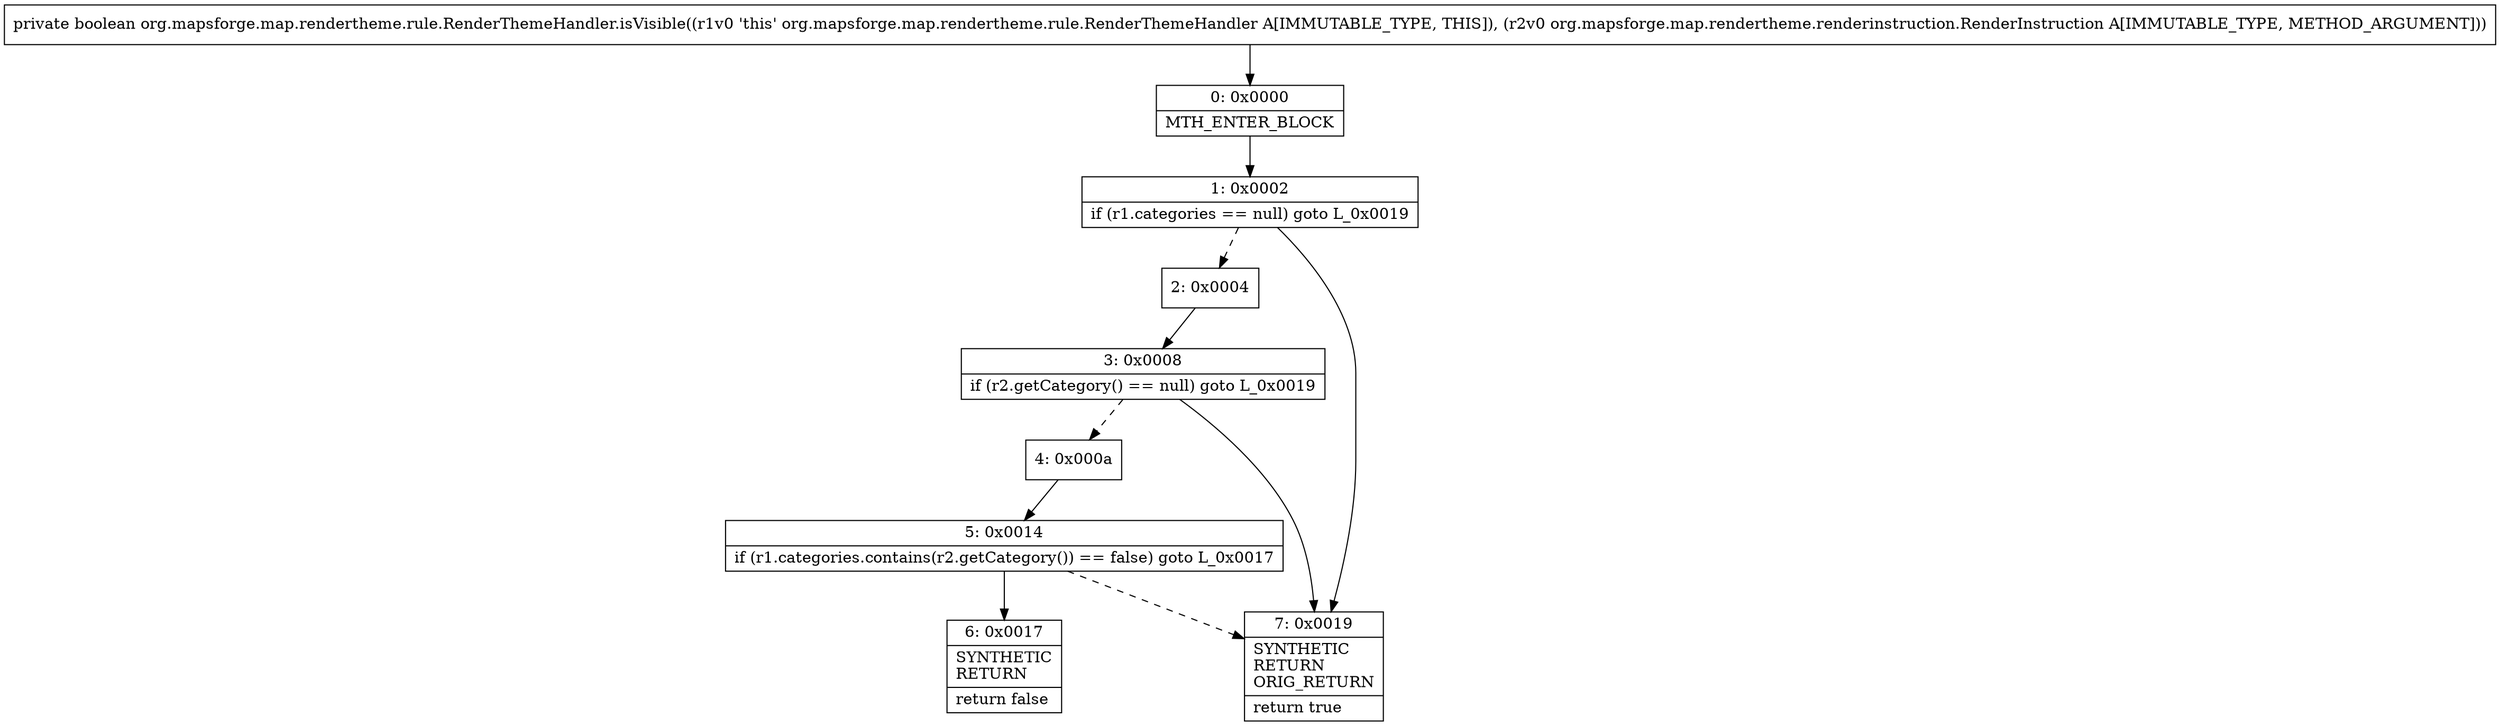 digraph "CFG fororg.mapsforge.map.rendertheme.rule.RenderThemeHandler.isVisible(Lorg\/mapsforge\/map\/rendertheme\/renderinstruction\/RenderInstruction;)Z" {
Node_0 [shape=record,label="{0\:\ 0x0000|MTH_ENTER_BLOCK\l}"];
Node_1 [shape=record,label="{1\:\ 0x0002|if (r1.categories == null) goto L_0x0019\l}"];
Node_2 [shape=record,label="{2\:\ 0x0004}"];
Node_3 [shape=record,label="{3\:\ 0x0008|if (r2.getCategory() == null) goto L_0x0019\l}"];
Node_4 [shape=record,label="{4\:\ 0x000a}"];
Node_5 [shape=record,label="{5\:\ 0x0014|if (r1.categories.contains(r2.getCategory()) == false) goto L_0x0017\l}"];
Node_6 [shape=record,label="{6\:\ 0x0017|SYNTHETIC\lRETURN\l|return false\l}"];
Node_7 [shape=record,label="{7\:\ 0x0019|SYNTHETIC\lRETURN\lORIG_RETURN\l|return true\l}"];
MethodNode[shape=record,label="{private boolean org.mapsforge.map.rendertheme.rule.RenderThemeHandler.isVisible((r1v0 'this' org.mapsforge.map.rendertheme.rule.RenderThemeHandler A[IMMUTABLE_TYPE, THIS]), (r2v0 org.mapsforge.map.rendertheme.renderinstruction.RenderInstruction A[IMMUTABLE_TYPE, METHOD_ARGUMENT])) }"];
MethodNode -> Node_0;
Node_0 -> Node_1;
Node_1 -> Node_2[style=dashed];
Node_1 -> Node_7;
Node_2 -> Node_3;
Node_3 -> Node_4[style=dashed];
Node_3 -> Node_7;
Node_4 -> Node_5;
Node_5 -> Node_6;
Node_5 -> Node_7[style=dashed];
}

